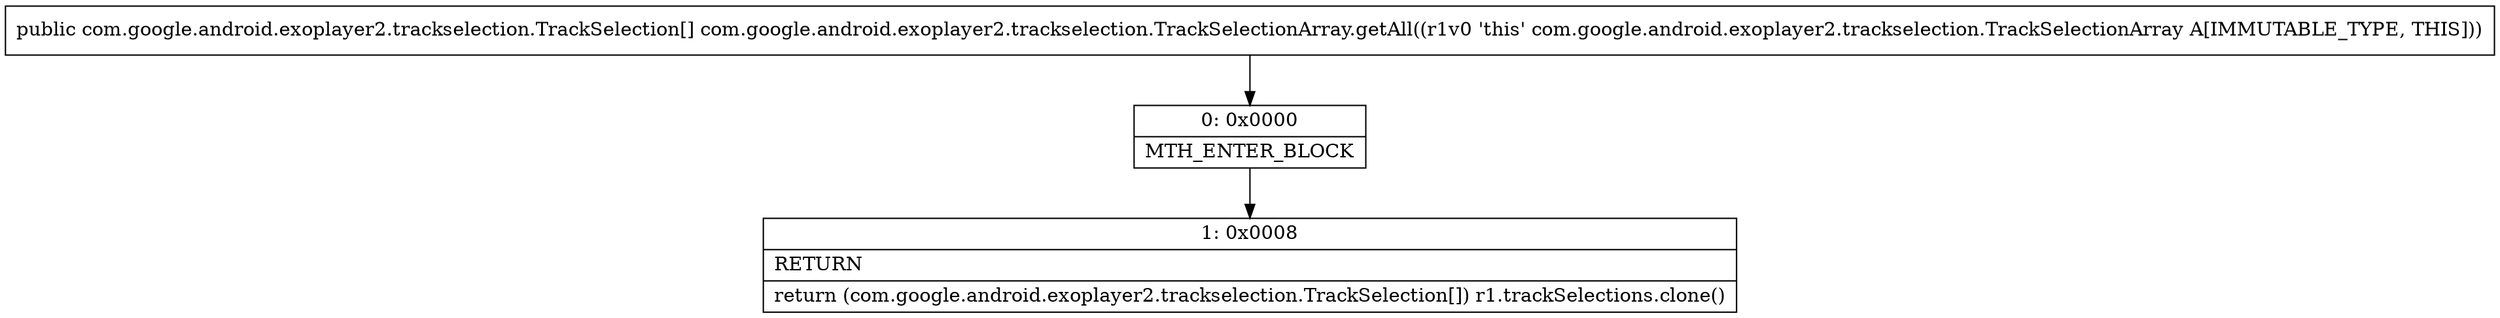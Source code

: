 digraph "CFG forcom.google.android.exoplayer2.trackselection.TrackSelectionArray.getAll()[Lcom\/google\/android\/exoplayer2\/trackselection\/TrackSelection;" {
Node_0 [shape=record,label="{0\:\ 0x0000|MTH_ENTER_BLOCK\l}"];
Node_1 [shape=record,label="{1\:\ 0x0008|RETURN\l|return (com.google.android.exoplayer2.trackselection.TrackSelection[]) r1.trackSelections.clone()\l}"];
MethodNode[shape=record,label="{public com.google.android.exoplayer2.trackselection.TrackSelection[] com.google.android.exoplayer2.trackselection.TrackSelectionArray.getAll((r1v0 'this' com.google.android.exoplayer2.trackselection.TrackSelectionArray A[IMMUTABLE_TYPE, THIS])) }"];
MethodNode -> Node_0;
Node_0 -> Node_1;
}

